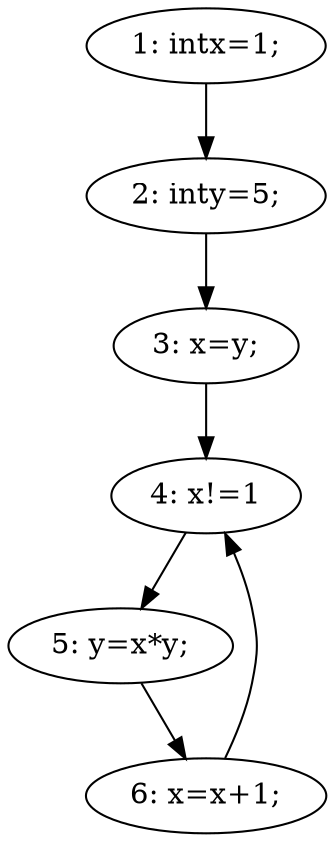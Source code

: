 digraph G {
  1 [ label="1: intx=1;" ];
  2 [ label="2: inty=5;" ];
  3 [ label="3: x=y;" ];
  4 [ label="4: x!=1" ];
  5 [ label="5: y=x*y;" ];
  6 [ label="6: x=x+1;" ];
  1 -> 2;
  2 -> 3;
  3 -> 4;
  4 -> 5;
  5 -> 6;
  6 -> 4;
}
